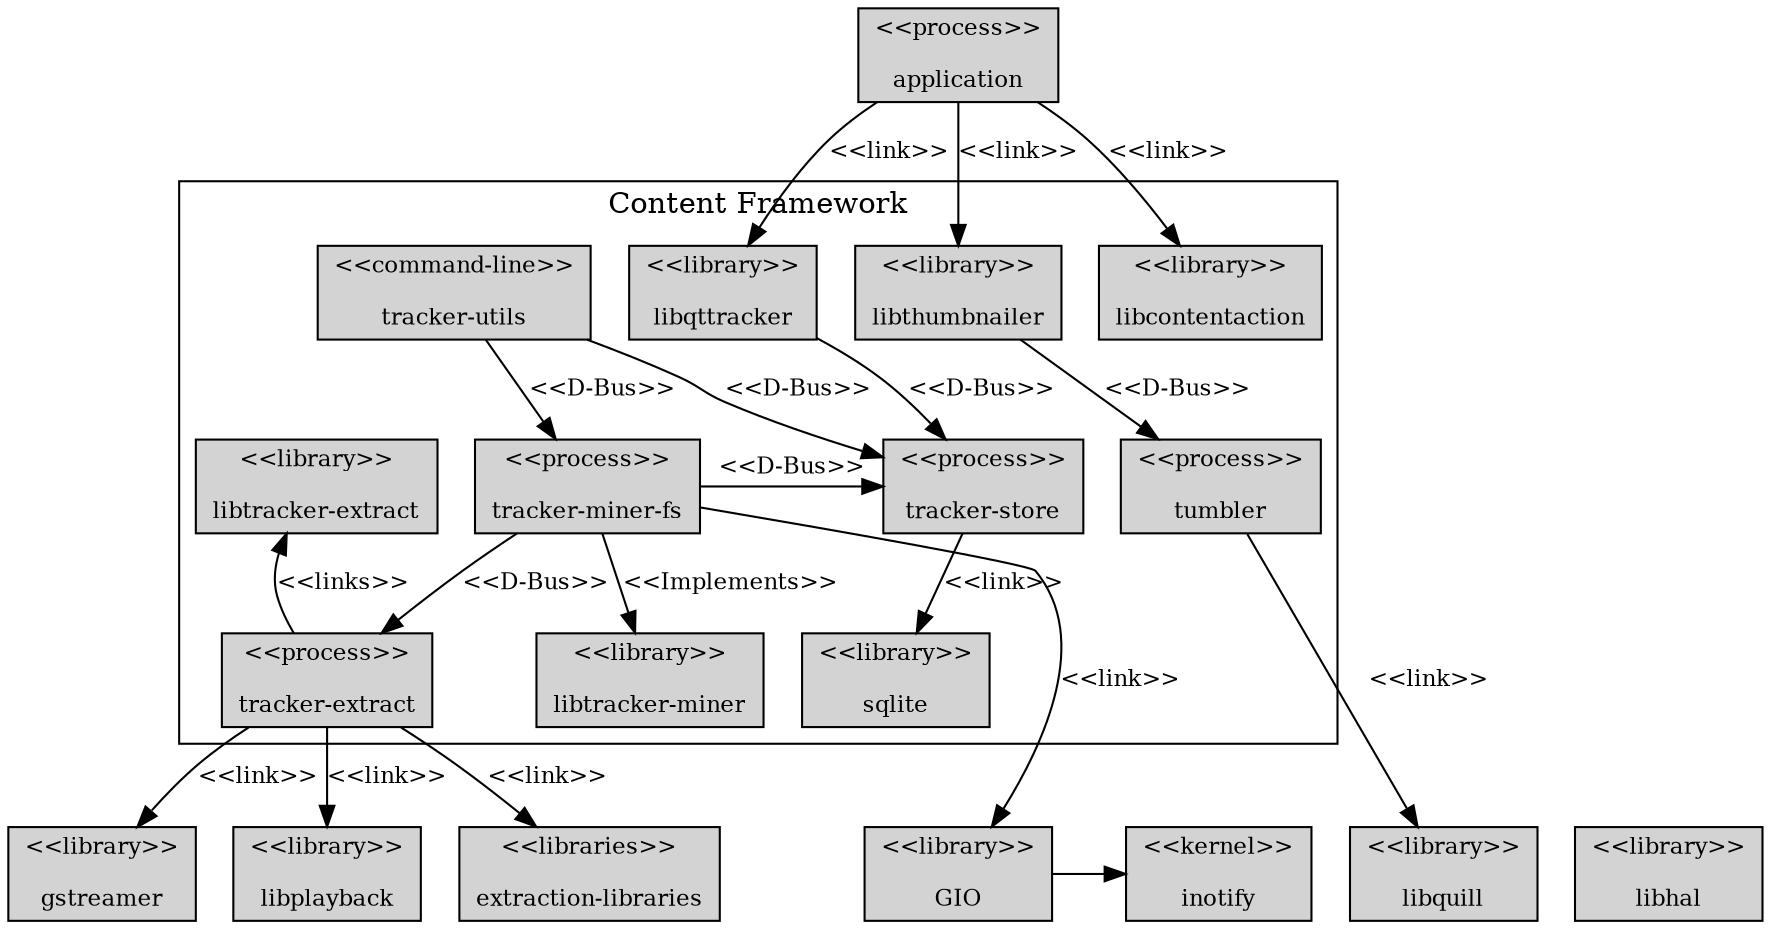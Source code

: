/*
 * Structural view of tracker
 *
 * Generate PNG with: dot -Tpng tracker-structural-view.dot
 * View the diagram: dotty tracker-structural-view.dot
*/

digraph G {

  graph [size="70,100"];
  node [shape=box, style=filled, fontsize=11];
  edge [fontsize=11];

  { rank=source
    app [label="<<process>>\n\napplication"];
  }

  subgraph cluster0 { 
    label="Content Framework"

    libqttracker [label="<<library>>\n\nlibqttracker"];
    libthumbnailer [label="<<library>>\n\nlibthumbnailer"];
    libcontentaction [label="<<library>>\n\nlibcontentaction"];
    trackerutils [label="<<command-line>>\n\ntracker-utils"];
    trackerstore [label="<<process>>\n\ntracker-store"];
    sqlite [label="<<library>>\n\nsqlite" ];    

    trackerextract [label="<<process>>\n\ntracker-extract"];
    libtrackerextract [label="<<library>>\n\nlibtracker-extract"];
    trackerextract -> libtrackerextract [label="<<links>>"];

    trackerminerfs [label="<<process>>\n\ntracker-miner-fs"];
    libtrackerminer [label="<<library>>\n\nlibtracker-miner"];

    tumbler [label="<<process>>\n\ntumbler"];


    {rank=same; trackerstore; trackerminerfs; libtrackerextract};

    libthumbnailer -> tumbler [label="<<D-Bus>>"]
    libqttracker -> trackerstore [label="<<D-Bus>>"]

    trackerminerfs -> trackerextract [label="<<D-Bus>>"]
    trackerminerfs -> trackerstore [label="<<D-Bus>>"]
    trackerminerfs -> libtrackerminer [label="<<Implements>>"]

    trackerutils -> trackerstore [label="<<D-Bus>>"]
    trackerutils -> trackerminerfs [label="<<D-Bus>>"]
    
    trackerstore -> sqlite [label="<<link>>"]
  }

  {
    rank=sink
    extractionlibs [label="<<libraries>>\n\nextraction-libraries"];
    gstreamer [label="<<library>>\n\ngstreamer"];
    libhal [label="<<library>>\n\nlibhal"];
    libquill [label="<<library>>\n\nlibquill"];
    libplayback [label="<<library>>\n\nlibplayback"];

    gio [label="<<library>>\n\nGIO"];
    inotify [label="<<kernel>>\n\ninotify"];
    gio -> inotify;
  }

  app -> libqttracker [label="<<link>>"]
  app -> libthumbnailer [label="<<link>>"]
  app -> libcontentaction [label="<<link>>"]

  trackerextract -> extractionlibs [label="<<link>>"]
  trackerextract -> gstreamer [label="<<link>>"]
  trackerextract -> libplayback [label="<<link>>"]
  
//  trackerstore -> libhal [label="<<link>>"]
//  trackerminerfs -> libhal [label="<<link>>"]
  
  trackerminerfs -> gio  [label="<<link>>"]

  tumbler -> libquill [label="<<link>>"]
  
}
